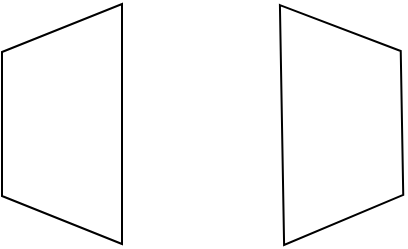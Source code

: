 <mxfile pages="1" version="11.2.3" type="github"><diagram id="DjtEpEw4j6ueM8bHN8ZR" name="Page-1"><mxGraphModel dx="946" dy="662" grid="1" gridSize="10" guides="1" tooltips="1" connect="1" arrows="1" fold="1" page="1" pageScale="1" pageWidth="850" pageHeight="1100" math="0" shadow="0"><root><mxCell id="0"/><mxCell id="1" parent="0"/><mxCell id="K-XHNx7vS7nYxul_f6TB-1" value="" style="shape=trapezoid;perimeter=trapezoidPerimeter;whiteSpace=wrap;html=1;rotation=-90;" vertex="1" parent="1"><mxGeometry x="270" y="240" width="120" height="60" as="geometry"/></mxCell><mxCell id="K-XHNx7vS7nYxul_f6TB-2" value="" style="shape=trapezoid;perimeter=trapezoidPerimeter;whiteSpace=wrap;html=1;rotation=89;" vertex="1" parent="1"><mxGeometry x="410" y="240" width="120" height="60" as="geometry"/></mxCell></root></mxGraphModel></diagram></mxfile>
